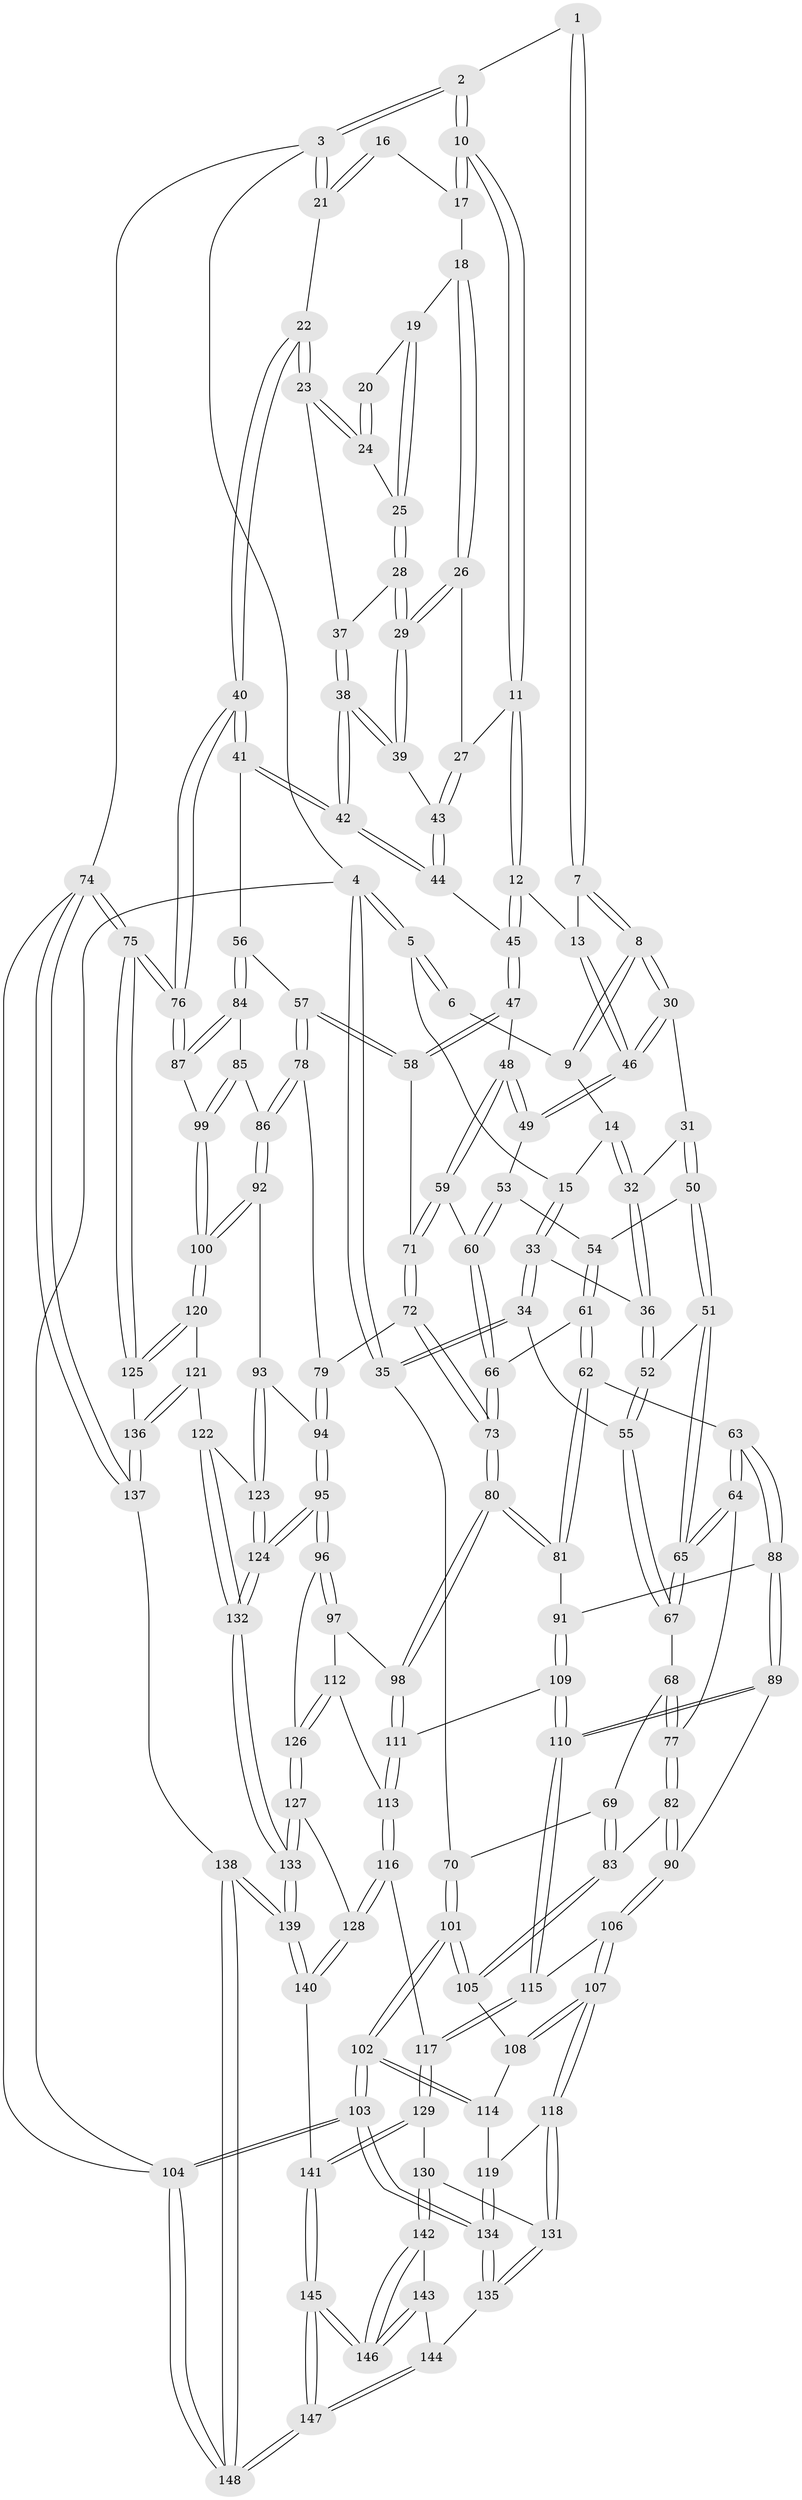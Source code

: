 // Generated by graph-tools (version 1.1) at 2025/02/03/09/25 05:02:01]
// undirected, 148 vertices, 367 edges
graph export_dot {
graph [start="1"]
  node [color=gray90,style=filled];
  1 [pos="+0.6975270669410687+0"];
  2 [pos="+0.7347442717989651+0"];
  3 [pos="+1+0"];
  4 [pos="+0+0"];
  5 [pos="+0.12881850508090592+0"];
  6 [pos="+0.4130258430967233+0"];
  7 [pos="+0.6061337459216543+0.07313209958417873"];
  8 [pos="+0.4649076863606722+0.1154580877530692"];
  9 [pos="+0.4275634425657513+0.025300816739646355"];
  10 [pos="+0.7956110123624826+0"];
  11 [pos="+0.7717161264845734+0.09044097208612499"];
  12 [pos="+0.6692712111254326+0.161489324357177"];
  13 [pos="+0.6235709445431858+0.11717675420530868"];
  14 [pos="+0.32229375947134414+0.08860880985222175"];
  15 [pos="+0.16963097549557077+0"];
  16 [pos="+0.9633472507407211+0.04749239072471019"];
  17 [pos="+0.8176210738136543+0.005372644663683307"];
  18 [pos="+0.8346884160694865+0.02757224053798287"];
  19 [pos="+0.8805393374479956+0.064500409197008"];
  20 [pos="+0.8964444428542051+0.07144898035299548"];
  21 [pos="+1+0"];
  22 [pos="+1+0"];
  23 [pos="+0.9541448351231757+0.12322207961796476"];
  24 [pos="+0.9269862543128452+0.10461663924419798"];
  25 [pos="+0.8828192732481869+0.1301870917981628"];
  26 [pos="+0.8517460598326462+0.15577581960729459"];
  27 [pos="+0.7857791002056057+0.13649171502097707"];
  28 [pos="+0.8783396120894505+0.14351150337276286"];
  29 [pos="+0.8592037758024692+0.16360832131187264"];
  30 [pos="+0.45204384206332154+0.14440899209933777"];
  31 [pos="+0.38575987968072956+0.18185419129372465"];
  32 [pos="+0.3242372316518389+0.09554926305837935"];
  33 [pos="+0.1695422543851008+0"];
  34 [pos="+0+0.2648425963159205"];
  35 [pos="+0+0.27881043685944146"];
  36 [pos="+0.19928970469095325+0.20487622472690087"];
  37 [pos="+0.9472349514505659+0.1327254872057253"];
  38 [pos="+0.9070104545518118+0.24686231567286224"];
  39 [pos="+0.8626044259285991+0.18114017903497034"];
  40 [pos="+1+0.3583962196077745"];
  41 [pos="+0.9397388506303895+0.34649323998683135"];
  42 [pos="+0.928881442706722+0.33007437380398097"];
  43 [pos="+0.7605121055161957+0.20227988777529804"];
  44 [pos="+0.738290241865732+0.22717906002222735"];
  45 [pos="+0.6999480704535177+0.23318524749020658"];
  46 [pos="+0.5374762675120767+0.23621933414364718"];
  47 [pos="+0.6429274902636138+0.3284034885033584"];
  48 [pos="+0.6209510083605688+0.32152447274630064"];
  49 [pos="+0.5463625701672074+0.27329778233318897"];
  50 [pos="+0.34073479912185023+0.257631544452364"];
  51 [pos="+0.23979638543070667+0.26568129633700377"];
  52 [pos="+0.19727601824664132+0.2508489395051594"];
  53 [pos="+0.4445756205767704+0.3133801244150559"];
  54 [pos="+0.3801496644692833+0.2986326370524933"];
  55 [pos="+0.11188343488853164+0.2839100224411784"];
  56 [pos="+0.8084289431764797+0.4551032462622533"];
  57 [pos="+0.7358071518161752+0.43496987356612893"];
  58 [pos="+0.6432159772345604+0.3290259327443636"];
  59 [pos="+0.4851076628990299+0.4071218338308637"];
  60 [pos="+0.48275792127248335+0.4066271122505081"];
  61 [pos="+0.36673416415342686+0.4584640384884771"];
  62 [pos="+0.30200123090641745+0.5053617337375748"];
  63 [pos="+0.30075466098595177+0.5055177241712312"];
  64 [pos="+0.2845445351093299+0.49865070504291276"];
  65 [pos="+0.2836918539985476+0.49727174382691974"];
  66 [pos="+0.4130898607168293+0.4589021060417778"];
  67 [pos="+0.13269165020975335+0.4043313242760882"];
  68 [pos="+0.10468612322363616+0.462793151537991"];
  69 [pos="+0.07734703572956726+0.5077231929323442"];
  70 [pos="+0+0.39555763710065683"];
  71 [pos="+0.5441952792103081+0.4672830687838493"];
  72 [pos="+0.5523900360231399+0.5382530142214285"];
  73 [pos="+0.5234328189102109+0.5560332574374495"];
  74 [pos="+1+1"];
  75 [pos="+1+0.810220342061032"];
  76 [pos="+1+0.6403912951601388"];
  77 [pos="+0.2582831206306908+0.5104225909112277"];
  78 [pos="+0.6090001262302039+0.5411507272233647"];
  79 [pos="+0.6077085079155131+0.5419632951087906"];
  80 [pos="+0.4966241229879176+0.5986247315834603"];
  81 [pos="+0.4068614584606737+0.5932164397926124"];
  82 [pos="+0.1303569927140022+0.5768498182495431"];
  83 [pos="+0.108144726222898+0.5732721074080872"];
  84 [pos="+0.8142285333832324+0.48903196147820066"];
  85 [pos="+0.7932842957979546+0.5396386661766016"];
  86 [pos="+0.7460912209297114+0.5998865271550172"];
  87 [pos="+0.9206977388577265+0.5984145649477893"];
  88 [pos="+0.2880494678593978+0.5926847868326498"];
  89 [pos="+0.2758335589078186+0.6439746712935501"];
  90 [pos="+0.19993442027394148+0.6734910415774868"];
  91 [pos="+0.3790718882017003+0.6513673568236837"];
  92 [pos="+0.7001469077137967+0.6928098803372365"];
  93 [pos="+0.6987469533875927+0.69331249789324"];
  94 [pos="+0.6753991507161219+0.6948557277150101"];
  95 [pos="+0.6060020083565562+0.7414051022295922"];
  96 [pos="+0.6054569072675199+0.7413102430636921"];
  97 [pos="+0.5024317406124941+0.6313793872939968"];
  98 [pos="+0.501513864014937+0.6294871746045202"];
  99 [pos="+0.8406941260655721+0.7223626892641809"];
  100 [pos="+0.8393765745398646+0.7267704010232536"];
  101 [pos="+0+0.6337698392158367"];
  102 [pos="+0+0.8323401894808299"];
  103 [pos="+0+1"];
  104 [pos="+0+1"];
  105 [pos="+0.04873744456857835+0.6351933699026382"];
  106 [pos="+0.18641768619527674+0.7223375155287087"];
  107 [pos="+0.13957005454473403+0.7647790615451404"];
  108 [pos="+0.052779302638213094+0.6471291558389722"];
  109 [pos="+0.3653730057828261+0.6960139279623522"];
  110 [pos="+0.33342753394093066+0.7060566708758499"];
  111 [pos="+0.39537611690108015+0.7073166192138839"];
  112 [pos="+0.45339540956129487+0.7601053693938681"];
  113 [pos="+0.4447844368869515+0.7625480537100511"];
  114 [pos="+0.021076697701092134+0.7535034312182858"];
  115 [pos="+0.30568450644956724+0.771103074955634"];
  116 [pos="+0.40566416285561485+0.8353544691518999"];
  117 [pos="+0.31619570081285714+0.835933681732434"];
  118 [pos="+0.13563953370985968+0.7769094052500429"];
  119 [pos="+0.10341501638815294+0.7873512275064012"];
  120 [pos="+0.8600181398280502+0.7613192581299414"];
  121 [pos="+0.8125013664051082+0.8410626344164598"];
  122 [pos="+0.7843962763474098+0.8461950543658271"];
  123 [pos="+0.7337456601997004+0.8066019058114271"];
  124 [pos="+0.6342053700174173+0.8473981645402767"];
  125 [pos="+1+0.8201349123503296"];
  126 [pos="+0.535966485091776+0.7729212001736906"];
  127 [pos="+0.4999559792505132+0.8757106522669834"];
  128 [pos="+0.4413958647028674+0.8722113648841558"];
  129 [pos="+0.31234333190948743+0.8405482652040553"];
  130 [pos="+0.2151906136746651+0.8751557727642013"];
  131 [pos="+0.1566426809770033+0.8113594096741447"];
  132 [pos="+0.6371380951499066+0.9653065787107484"];
  133 [pos="+0.6314468253199765+0.9821958610429528"];
  134 [pos="+0+0.9427552147161137"];
  135 [pos="+0.07257439476014935+0.9266666298132324"];
  136 [pos="+0.8692137537895009+0.9566210507451883"];
  137 [pos="+0.7336233362969979+1"];
  138 [pos="+0.6636644745018878+1"];
  139 [pos="+0.6385953958767188+1"];
  140 [pos="+0.422845457718702+0.9448783468430415"];
  141 [pos="+0.3490734375062765+0.9856840552771282"];
  142 [pos="+0.2139162606981035+0.8790242882347771"];
  143 [pos="+0.10444588262112842+0.9286845629749971"];
  144 [pos="+0.09534572446546587+0.9287796613113469"];
  145 [pos="+0.26158270573998604+1"];
  146 [pos="+0.22464085744753856+1"];
  147 [pos="+0.2571876049402798+1"];
  148 [pos="+0.2563074989833656+1"];
  1 -- 2;
  1 -- 7;
  1 -- 7;
  2 -- 3;
  2 -- 3;
  2 -- 10;
  2 -- 10;
  3 -- 4;
  3 -- 21;
  3 -- 21;
  3 -- 74;
  4 -- 5;
  4 -- 5;
  4 -- 35;
  4 -- 35;
  4 -- 104;
  5 -- 6;
  5 -- 6;
  5 -- 15;
  6 -- 9;
  7 -- 8;
  7 -- 8;
  7 -- 13;
  8 -- 9;
  8 -- 9;
  8 -- 30;
  8 -- 30;
  9 -- 14;
  10 -- 11;
  10 -- 11;
  10 -- 17;
  10 -- 17;
  11 -- 12;
  11 -- 12;
  11 -- 27;
  12 -- 13;
  12 -- 45;
  12 -- 45;
  13 -- 46;
  13 -- 46;
  14 -- 15;
  14 -- 32;
  14 -- 32;
  15 -- 33;
  15 -- 33;
  16 -- 17;
  16 -- 21;
  16 -- 21;
  17 -- 18;
  18 -- 19;
  18 -- 26;
  18 -- 26;
  19 -- 20;
  19 -- 25;
  19 -- 25;
  20 -- 24;
  20 -- 24;
  21 -- 22;
  22 -- 23;
  22 -- 23;
  22 -- 40;
  22 -- 40;
  23 -- 24;
  23 -- 24;
  23 -- 37;
  24 -- 25;
  25 -- 28;
  25 -- 28;
  26 -- 27;
  26 -- 29;
  26 -- 29;
  27 -- 43;
  27 -- 43;
  28 -- 29;
  28 -- 29;
  28 -- 37;
  29 -- 39;
  29 -- 39;
  30 -- 31;
  30 -- 46;
  30 -- 46;
  31 -- 32;
  31 -- 50;
  31 -- 50;
  32 -- 36;
  32 -- 36;
  33 -- 34;
  33 -- 34;
  33 -- 36;
  34 -- 35;
  34 -- 35;
  34 -- 55;
  35 -- 70;
  36 -- 52;
  36 -- 52;
  37 -- 38;
  37 -- 38;
  38 -- 39;
  38 -- 39;
  38 -- 42;
  38 -- 42;
  39 -- 43;
  40 -- 41;
  40 -- 41;
  40 -- 76;
  40 -- 76;
  41 -- 42;
  41 -- 42;
  41 -- 56;
  42 -- 44;
  42 -- 44;
  43 -- 44;
  43 -- 44;
  44 -- 45;
  45 -- 47;
  45 -- 47;
  46 -- 49;
  46 -- 49;
  47 -- 48;
  47 -- 58;
  47 -- 58;
  48 -- 49;
  48 -- 49;
  48 -- 59;
  48 -- 59;
  49 -- 53;
  50 -- 51;
  50 -- 51;
  50 -- 54;
  51 -- 52;
  51 -- 65;
  51 -- 65;
  52 -- 55;
  52 -- 55;
  53 -- 54;
  53 -- 60;
  53 -- 60;
  54 -- 61;
  54 -- 61;
  55 -- 67;
  55 -- 67;
  56 -- 57;
  56 -- 84;
  56 -- 84;
  57 -- 58;
  57 -- 58;
  57 -- 78;
  57 -- 78;
  58 -- 71;
  59 -- 60;
  59 -- 71;
  59 -- 71;
  60 -- 66;
  60 -- 66;
  61 -- 62;
  61 -- 62;
  61 -- 66;
  62 -- 63;
  62 -- 81;
  62 -- 81;
  63 -- 64;
  63 -- 64;
  63 -- 88;
  63 -- 88;
  64 -- 65;
  64 -- 65;
  64 -- 77;
  65 -- 67;
  65 -- 67;
  66 -- 73;
  66 -- 73;
  67 -- 68;
  68 -- 69;
  68 -- 77;
  68 -- 77;
  69 -- 70;
  69 -- 83;
  69 -- 83;
  70 -- 101;
  70 -- 101;
  71 -- 72;
  71 -- 72;
  72 -- 73;
  72 -- 73;
  72 -- 79;
  73 -- 80;
  73 -- 80;
  74 -- 75;
  74 -- 75;
  74 -- 137;
  74 -- 137;
  74 -- 104;
  75 -- 76;
  75 -- 76;
  75 -- 125;
  75 -- 125;
  76 -- 87;
  76 -- 87;
  77 -- 82;
  77 -- 82;
  78 -- 79;
  78 -- 86;
  78 -- 86;
  79 -- 94;
  79 -- 94;
  80 -- 81;
  80 -- 81;
  80 -- 98;
  80 -- 98;
  81 -- 91;
  82 -- 83;
  82 -- 90;
  82 -- 90;
  83 -- 105;
  83 -- 105;
  84 -- 85;
  84 -- 87;
  84 -- 87;
  85 -- 86;
  85 -- 99;
  85 -- 99;
  86 -- 92;
  86 -- 92;
  87 -- 99;
  88 -- 89;
  88 -- 89;
  88 -- 91;
  89 -- 90;
  89 -- 110;
  89 -- 110;
  90 -- 106;
  90 -- 106;
  91 -- 109;
  91 -- 109;
  92 -- 93;
  92 -- 100;
  92 -- 100;
  93 -- 94;
  93 -- 123;
  93 -- 123;
  94 -- 95;
  94 -- 95;
  95 -- 96;
  95 -- 96;
  95 -- 124;
  95 -- 124;
  96 -- 97;
  96 -- 97;
  96 -- 126;
  97 -- 98;
  97 -- 112;
  98 -- 111;
  98 -- 111;
  99 -- 100;
  99 -- 100;
  100 -- 120;
  100 -- 120;
  101 -- 102;
  101 -- 102;
  101 -- 105;
  101 -- 105;
  102 -- 103;
  102 -- 103;
  102 -- 114;
  102 -- 114;
  103 -- 104;
  103 -- 104;
  103 -- 134;
  103 -- 134;
  104 -- 148;
  104 -- 148;
  105 -- 108;
  106 -- 107;
  106 -- 107;
  106 -- 115;
  107 -- 108;
  107 -- 108;
  107 -- 118;
  107 -- 118;
  108 -- 114;
  109 -- 110;
  109 -- 110;
  109 -- 111;
  110 -- 115;
  110 -- 115;
  111 -- 113;
  111 -- 113;
  112 -- 113;
  112 -- 126;
  112 -- 126;
  113 -- 116;
  113 -- 116;
  114 -- 119;
  115 -- 117;
  115 -- 117;
  116 -- 117;
  116 -- 128;
  116 -- 128;
  117 -- 129;
  117 -- 129;
  118 -- 119;
  118 -- 131;
  118 -- 131;
  119 -- 134;
  119 -- 134;
  120 -- 121;
  120 -- 125;
  120 -- 125;
  121 -- 122;
  121 -- 136;
  121 -- 136;
  122 -- 123;
  122 -- 132;
  122 -- 132;
  123 -- 124;
  123 -- 124;
  124 -- 132;
  124 -- 132;
  125 -- 136;
  126 -- 127;
  126 -- 127;
  127 -- 128;
  127 -- 133;
  127 -- 133;
  128 -- 140;
  128 -- 140;
  129 -- 130;
  129 -- 141;
  129 -- 141;
  130 -- 131;
  130 -- 142;
  130 -- 142;
  131 -- 135;
  131 -- 135;
  132 -- 133;
  132 -- 133;
  133 -- 139;
  133 -- 139;
  134 -- 135;
  134 -- 135;
  135 -- 144;
  136 -- 137;
  136 -- 137;
  137 -- 138;
  138 -- 139;
  138 -- 139;
  138 -- 148;
  138 -- 148;
  139 -- 140;
  139 -- 140;
  140 -- 141;
  141 -- 145;
  141 -- 145;
  142 -- 143;
  142 -- 146;
  142 -- 146;
  143 -- 144;
  143 -- 146;
  143 -- 146;
  144 -- 147;
  144 -- 147;
  145 -- 146;
  145 -- 146;
  145 -- 147;
  145 -- 147;
  147 -- 148;
  147 -- 148;
}
